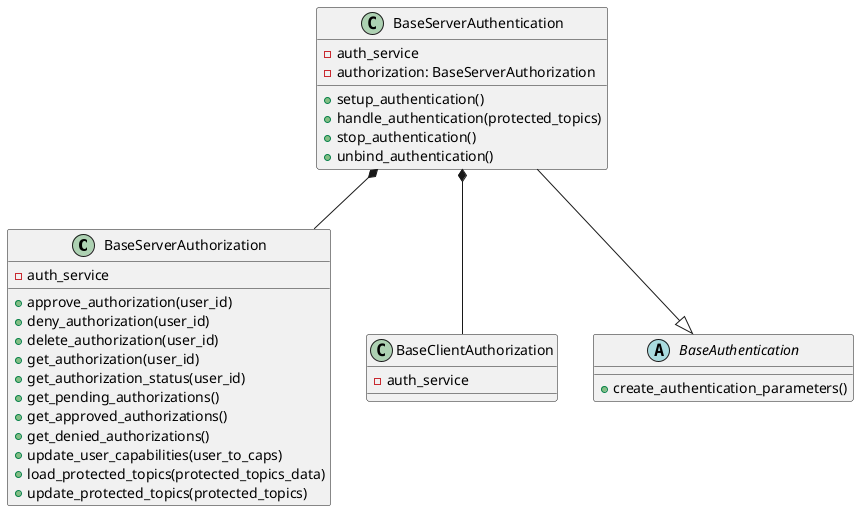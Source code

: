 @startuml

class BaseServerAuthorization {
    - auth_service
    + approve_authorization(user_id)
    + deny_authorization(user_id)
    + delete_authorization(user_id)
    + get_authorization(user_id)
    + get_authorization_status(user_id)
    + get_pending_authorizations()
    + get_approved_authorizations()
    + get_denied_authorizations()
    + update_user_capabilities(user_to_caps)
    + load_protected_topics(protected_topics_data)
    + update_protected_topics(protected_topics)
}

class BaseClientAuthorization {
    - auth_service
}

abstract class BaseAuthentication {
    + create_authentication_parameters()
}

class BaseServerAuthentication {
    - auth_service
    - authorization: BaseServerAuthorization
    + setup_authentication()
    + handle_authentication(protected_topics)
    + stop_authentication()
    + unbind_authentication()
}

BaseServerAuthentication --|> BaseAuthentication
BaseServerAuthentication *-- BaseServerAuthorization
BaseServerAuthentication *-- BaseClientAuthorization

@enduml
